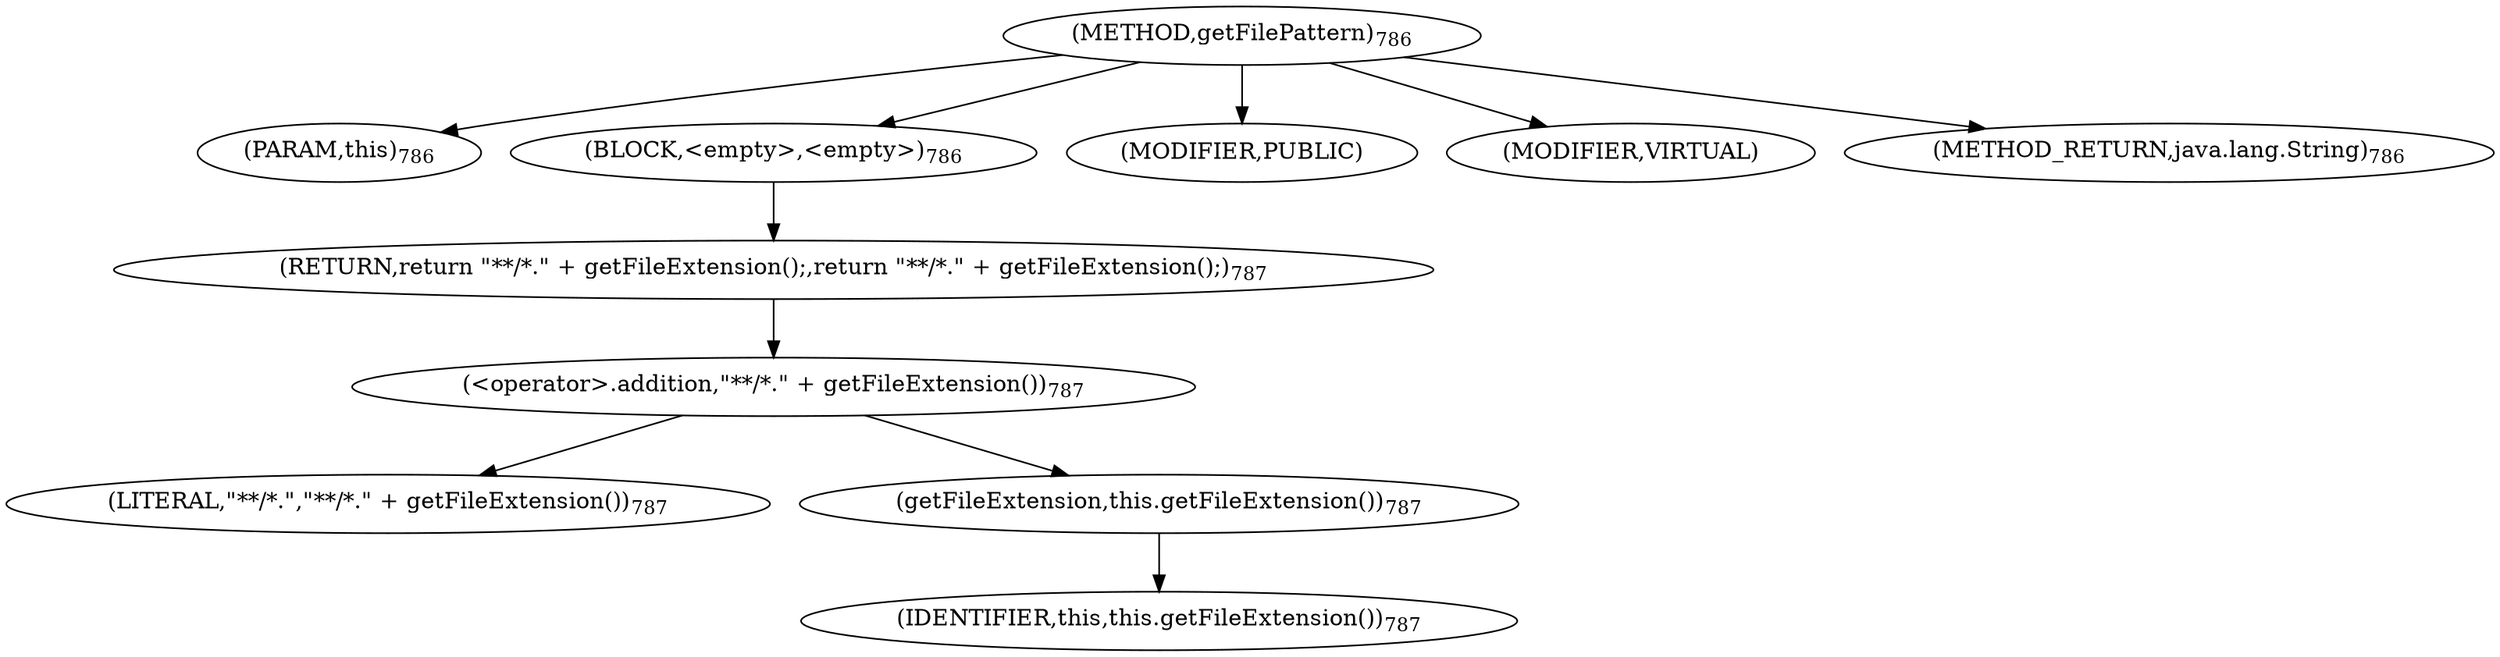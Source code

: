 digraph "getFilePattern" {  
"1152" [label = <(METHOD,getFilePattern)<SUB>786</SUB>> ]
"44" [label = <(PARAM,this)<SUB>786</SUB>> ]
"1153" [label = <(BLOCK,&lt;empty&gt;,&lt;empty&gt;)<SUB>786</SUB>> ]
"1154" [label = <(RETURN,return &quot;**/*.&quot; + getFileExtension();,return &quot;**/*.&quot; + getFileExtension();)<SUB>787</SUB>> ]
"1155" [label = <(&lt;operator&gt;.addition,&quot;**/*.&quot; + getFileExtension())<SUB>787</SUB>> ]
"1156" [label = <(LITERAL,&quot;**/*.&quot;,&quot;**/*.&quot; + getFileExtension())<SUB>787</SUB>> ]
"1157" [label = <(getFileExtension,this.getFileExtension())<SUB>787</SUB>> ]
"43" [label = <(IDENTIFIER,this,this.getFileExtension())<SUB>787</SUB>> ]
"1158" [label = <(MODIFIER,PUBLIC)> ]
"1159" [label = <(MODIFIER,VIRTUAL)> ]
"1160" [label = <(METHOD_RETURN,java.lang.String)<SUB>786</SUB>> ]
  "1152" -> "44" 
  "1152" -> "1153" 
  "1152" -> "1158" 
  "1152" -> "1159" 
  "1152" -> "1160" 
  "1153" -> "1154" 
  "1154" -> "1155" 
  "1155" -> "1156" 
  "1155" -> "1157" 
  "1157" -> "43" 
}
